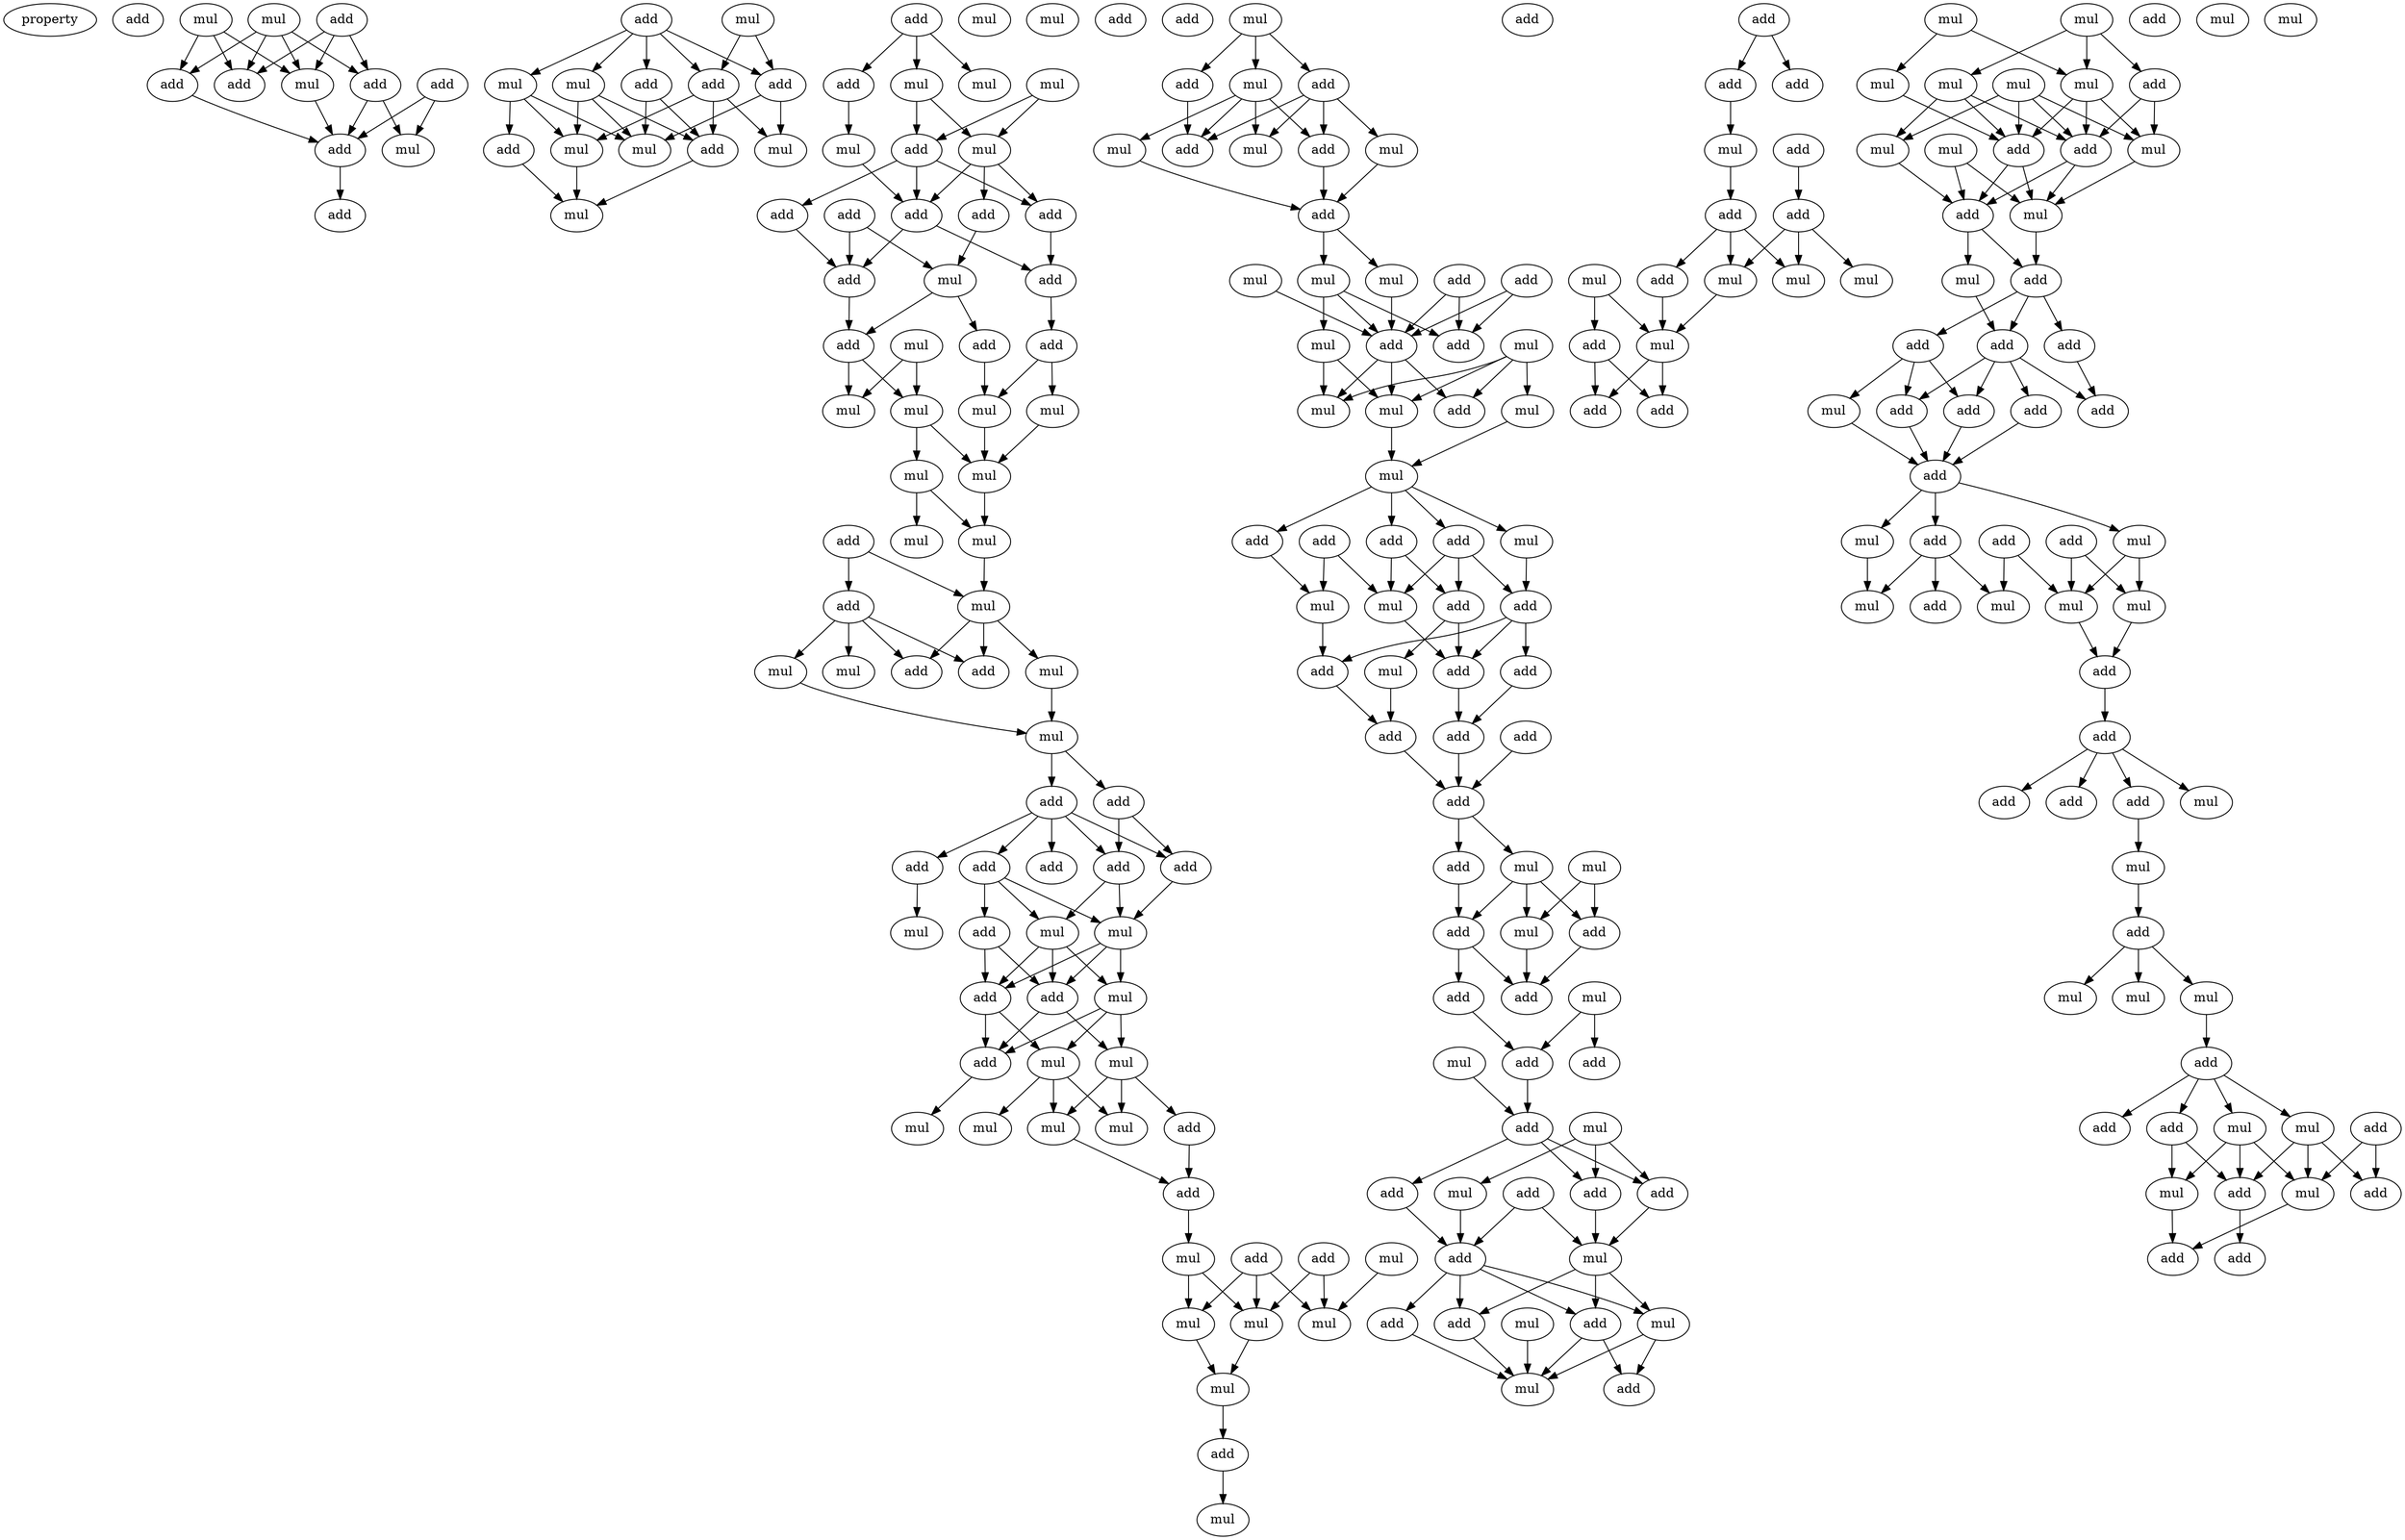 digraph {
    node [fontcolor=black]
    property [mul=2,lf=1.2]
    0 [ label = add ];
    1 [ label = mul ];
    2 [ label = add ];
    3 [ label = mul ];
    4 [ label = add ];
    5 [ label = add ];
    6 [ label = add ];
    7 [ label = mul ];
    8 [ label = add ];
    9 [ label = add ];
    10 [ label = mul ];
    11 [ label = add ];
    12 [ label = mul ];
    13 [ label = add ];
    14 [ label = add ];
    15 [ label = mul ];
    16 [ label = mul ];
    17 [ label = add ];
    18 [ label = add ];
    19 [ label = add ];
    20 [ label = add ];
    21 [ label = mul ];
    22 [ label = mul ];
    23 [ label = mul ];
    24 [ label = mul ];
    25 [ label = add ];
    26 [ label = mul ];
    27 [ label = mul ];
    28 [ label = add ];
    29 [ label = mul ];
    30 [ label = add ];
    31 [ label = mul ];
    32 [ label = mul ];
    33 [ label = add ];
    34 [ label = add ];
    35 [ label = add ];
    36 [ label = add ];
    37 [ label = add ];
    38 [ label = add ];
    39 [ label = mul ];
    40 [ label = add ];
    41 [ label = add ];
    42 [ label = add ];
    43 [ label = add ];
    44 [ label = mul ];
    45 [ label = mul ];
    46 [ label = mul ];
    47 [ label = mul ];
    48 [ label = mul ];
    49 [ label = mul ];
    50 [ label = mul ];
    51 [ label = mul ];
    52 [ label = mul ];
    53 [ label = add ];
    54 [ label = add ];
    55 [ label = mul ];
    56 [ label = add ];
    57 [ label = mul ];
    58 [ label = mul ];
    59 [ label = mul ];
    60 [ label = add ];
    61 [ label = mul ];
    62 [ label = add ];
    63 [ label = add ];
    64 [ label = add ];
    65 [ label = add ];
    66 [ label = add ];
    67 [ label = add ];
    68 [ label = add ];
    69 [ label = mul ];
    70 [ label = add ];
    71 [ label = mul ];
    72 [ label = mul ];
    73 [ label = mul ];
    74 [ label = add ];
    75 [ label = add ];
    76 [ label = mul ];
    77 [ label = mul ];
    78 [ label = add ];
    79 [ label = mul ];
    80 [ label = mul ];
    81 [ label = mul ];
    82 [ label = add ];
    83 [ label = mul ];
    84 [ label = add ];
    85 [ label = mul ];
    86 [ label = mul ];
    87 [ label = add ];
    88 [ label = add ];
    89 [ label = mul ];
    90 [ label = mul ];
    91 [ label = mul ];
    92 [ label = mul ];
    93 [ label = mul ];
    94 [ label = mul ];
    95 [ label = add ];
    96 [ label = add ];
    97 [ label = add ];
    98 [ label = mul ];
    99 [ label = mul ];
    100 [ label = add ];
    101 [ label = add ];
    102 [ label = mul ];
    103 [ label = add ];
    104 [ label = add ];
    105 [ label = mul ];
    106 [ label = mul ];
    107 [ label = mul ];
    108 [ label = add ];
    109 [ label = add ];
    110 [ label = mul ];
    111 [ label = mul ];
    112 [ label = add ];
    113 [ label = mul ];
    114 [ label = add ];
    115 [ label = mul ];
    116 [ label = mul ];
    117 [ label = add ];
    118 [ label = mul ];
    119 [ label = add ];
    120 [ label = mul ];
    121 [ label = mul ];
    122 [ label = mul ];
    123 [ label = add ];
    124 [ label = add ];
    125 [ label = mul ];
    126 [ label = add ];
    127 [ label = add ];
    128 [ label = mul ];
    129 [ label = add ];
    130 [ label = mul ];
    131 [ label = add ];
    132 [ label = mul ];
    133 [ label = add ];
    134 [ label = add ];
    135 [ label = add ];
    136 [ label = add ];
    137 [ label = add ];
    138 [ label = add ];
    139 [ label = add ];
    140 [ label = mul ];
    141 [ label = mul ];
    142 [ label = add ];
    143 [ label = add ];
    144 [ label = mul ];
    145 [ label = add ];
    146 [ label = add ];
    147 [ label = add ];
    148 [ label = mul ];
    149 [ label = add ];
    150 [ label = add ];
    151 [ label = add ];
    152 [ label = mul ];
    153 [ label = add ];
    154 [ label = mul ];
    155 [ label = add ];
    156 [ label = mul ];
    157 [ label = add ];
    158 [ label = add ];
    159 [ label = add ];
    160 [ label = add ];
    161 [ label = mul ];
    162 [ label = mul ];
    163 [ label = add ];
    164 [ label = add ];
    165 [ label = mul ];
    166 [ label = add ];
    167 [ label = mul ];
    168 [ label = add ];
    169 [ label = add ];
    170 [ label = add ];
    171 [ label = add ];
    172 [ label = mul ];
    173 [ label = add ];
    174 [ label = add ];
    175 [ label = add ];
    176 [ label = mul ];
    177 [ label = mul ];
    178 [ label = add ];
    179 [ label = mul ];
    180 [ label = mul ];
    181 [ label = add ];
    182 [ label = mul ];
    183 [ label = add ];
    184 [ label = add ];
    185 [ label = mul ];
    186 [ label = mul ];
    187 [ label = mul ];
    188 [ label = mul ];
    189 [ label = mul ];
    190 [ label = mul ];
    191 [ label = add ];
    192 [ label = mul ];
    193 [ label = mul ];
    194 [ label = add ];
    195 [ label = mul ];
    196 [ label = add ];
    197 [ label = add ];
    198 [ label = mul ];
    199 [ label = mul ];
    200 [ label = add ];
    201 [ label = add ];
    202 [ label = add ];
    203 [ label = add ];
    204 [ label = add ];
    205 [ label = add ];
    206 [ label = mul ];
    207 [ label = add ];
    208 [ label = add ];
    209 [ label = add ];
    210 [ label = mul ];
    211 [ label = add ];
    212 [ label = add ];
    213 [ label = add ];
    214 [ label = mul ];
    215 [ label = add ];
    216 [ label = mul ];
    217 [ label = mul ];
    218 [ label = mul ];
    219 [ label = mul ];
    220 [ label = add ];
    221 [ label = add ];
    222 [ label = add ];
    223 [ label = mul ];
    224 [ label = add ];
    225 [ label = add ];
    226 [ label = add ];
    227 [ label = mul ];
    228 [ label = mul ];
    229 [ label = add ];
    230 [ label = mul ];
    231 [ label = mul ];
    232 [ label = mul ];
    233 [ label = mul ];
    234 [ label = add ];
    235 [ label = add ];
    236 [ label = add ];
    237 [ label = add ];
    238 [ label = mul ];
    239 [ label = mul ];
    240 [ label = add ];
    241 [ label = mul ];
    242 [ label = add ];
    243 [ label = mul ];
    244 [ label = add ];
    245 [ label = add ];
    1 -> 5 [ name = 0 ];
    1 -> 6 [ name = 1 ];
    1 -> 7 [ name = 2 ];
    2 -> 6 [ name = 3 ];
    2 -> 7 [ name = 4 ];
    2 -> 8 [ name = 5 ];
    3 -> 5 [ name = 6 ];
    3 -> 6 [ name = 7 ];
    3 -> 7 [ name = 8 ];
    3 -> 8 [ name = 9 ];
    4 -> 9 [ name = 10 ];
    4 -> 10 [ name = 11 ];
    5 -> 9 [ name = 12 ];
    7 -> 9 [ name = 13 ];
    8 -> 9 [ name = 14 ];
    8 -> 10 [ name = 15 ];
    9 -> 11 [ name = 16 ];
    12 -> 17 [ name = 17 ];
    12 -> 18 [ name = 18 ];
    13 -> 14 [ name = 19 ];
    13 -> 15 [ name = 20 ];
    13 -> 16 [ name = 21 ];
    13 -> 17 [ name = 22 ];
    13 -> 18 [ name = 23 ];
    14 -> 20 [ name = 24 ];
    14 -> 22 [ name = 25 ];
    15 -> 19 [ name = 26 ];
    15 -> 21 [ name = 27 ];
    15 -> 22 [ name = 28 ];
    16 -> 20 [ name = 29 ];
    16 -> 21 [ name = 30 ];
    16 -> 22 [ name = 31 ];
    17 -> 20 [ name = 32 ];
    17 -> 21 [ name = 33 ];
    17 -> 23 [ name = 34 ];
    18 -> 22 [ name = 35 ];
    18 -> 23 [ name = 36 ];
    19 -> 24 [ name = 37 ];
    20 -> 24 [ name = 38 ];
    21 -> 24 [ name = 39 ];
    25 -> 26 [ name = 40 ];
    25 -> 28 [ name = 41 ];
    25 -> 29 [ name = 42 ];
    27 -> 30 [ name = 43 ];
    27 -> 32 [ name = 44 ];
    28 -> 31 [ name = 45 ];
    29 -> 30 [ name = 46 ];
    29 -> 32 [ name = 47 ];
    30 -> 34 [ name = 48 ];
    30 -> 35 [ name = 49 ];
    30 -> 37 [ name = 50 ];
    31 -> 34 [ name = 51 ];
    32 -> 34 [ name = 52 ];
    32 -> 35 [ name = 53 ];
    32 -> 36 [ name = 54 ];
    33 -> 38 [ name = 55 ];
    33 -> 39 [ name = 56 ];
    34 -> 38 [ name = 57 ];
    34 -> 40 [ name = 58 ];
    35 -> 40 [ name = 59 ];
    36 -> 39 [ name = 60 ];
    37 -> 38 [ name = 61 ];
    38 -> 43 [ name = 62 ];
    39 -> 42 [ name = 63 ];
    39 -> 43 [ name = 64 ];
    40 -> 41 [ name = 65 ];
    41 -> 46 [ name = 66 ];
    41 -> 47 [ name = 67 ];
    42 -> 47 [ name = 68 ];
    43 -> 45 [ name = 69 ];
    43 -> 48 [ name = 70 ];
    44 -> 45 [ name = 71 ];
    44 -> 48 [ name = 72 ];
    46 -> 50 [ name = 73 ];
    47 -> 50 [ name = 74 ];
    48 -> 49 [ name = 75 ];
    48 -> 50 [ name = 76 ];
    49 -> 51 [ name = 77 ];
    49 -> 52 [ name = 78 ];
    50 -> 52 [ name = 79 ];
    52 -> 55 [ name = 80 ];
    53 -> 54 [ name = 81 ];
    53 -> 55 [ name = 82 ];
    54 -> 56 [ name = 83 ];
    54 -> 57 [ name = 84 ];
    54 -> 59 [ name = 85 ];
    54 -> 60 [ name = 86 ];
    55 -> 56 [ name = 87 ];
    55 -> 58 [ name = 88 ];
    55 -> 60 [ name = 89 ];
    58 -> 61 [ name = 90 ];
    59 -> 61 [ name = 91 ];
    61 -> 62 [ name = 92 ];
    61 -> 63 [ name = 93 ];
    62 -> 64 [ name = 94 ];
    62 -> 65 [ name = 95 ];
    62 -> 66 [ name = 96 ];
    62 -> 67 [ name = 97 ];
    62 -> 68 [ name = 98 ];
    63 -> 64 [ name = 99 ];
    63 -> 67 [ name = 100 ];
    64 -> 71 [ name = 101 ];
    64 -> 72 [ name = 102 ];
    66 -> 69 [ name = 103 ];
    67 -> 71 [ name = 104 ];
    68 -> 70 [ name = 105 ];
    68 -> 71 [ name = 106 ];
    68 -> 72 [ name = 107 ];
    70 -> 74 [ name = 108 ];
    70 -> 75 [ name = 109 ];
    71 -> 73 [ name = 110 ];
    71 -> 74 [ name = 111 ];
    71 -> 75 [ name = 112 ];
    72 -> 73 [ name = 113 ];
    72 -> 74 [ name = 114 ];
    72 -> 75 [ name = 115 ];
    73 -> 76 [ name = 116 ];
    73 -> 77 [ name = 117 ];
    73 -> 78 [ name = 118 ];
    74 -> 76 [ name = 119 ];
    74 -> 78 [ name = 120 ];
    75 -> 77 [ name = 121 ];
    75 -> 78 [ name = 122 ];
    76 -> 80 [ name = 123 ];
    76 -> 81 [ name = 124 ];
    76 -> 82 [ name = 125 ];
    77 -> 79 [ name = 126 ];
    77 -> 80 [ name = 127 ];
    77 -> 81 [ name = 128 ];
    78 -> 83 [ name = 129 ];
    80 -> 84 [ name = 130 ];
    82 -> 84 [ name = 131 ];
    84 -> 86 [ name = 132 ];
    85 -> 92 [ name = 133 ];
    86 -> 89 [ name = 134 ];
    86 -> 91 [ name = 135 ];
    87 -> 89 [ name = 136 ];
    87 -> 92 [ name = 137 ];
    88 -> 89 [ name = 138 ];
    88 -> 91 [ name = 139 ];
    88 -> 92 [ name = 140 ];
    89 -> 93 [ name = 141 ];
    91 -> 93 [ name = 142 ];
    93 -> 95 [ name = 143 ];
    95 -> 98 [ name = 144 ];
    99 -> 100 [ name = 145 ];
    99 -> 101 [ name = 146 ];
    99 -> 102 [ name = 147 ];
    100 -> 103 [ name = 148 ];
    100 -> 104 [ name = 149 ];
    100 -> 106 [ name = 150 ];
    100 -> 107 [ name = 151 ];
    101 -> 104 [ name = 152 ];
    102 -> 103 [ name = 153 ];
    102 -> 104 [ name = 154 ];
    102 -> 105 [ name = 155 ];
    102 -> 107 [ name = 156 ];
    103 -> 108 [ name = 157 ];
    105 -> 108 [ name = 158 ];
    106 -> 108 [ name = 159 ];
    108 -> 110 [ name = 160 ];
    108 -> 113 [ name = 161 ];
    109 -> 114 [ name = 162 ];
    109 -> 117 [ name = 163 ];
    110 -> 114 [ name = 164 ];
    111 -> 114 [ name = 165 ];
    112 -> 114 [ name = 166 ];
    112 -> 117 [ name = 167 ];
    113 -> 114 [ name = 168 ];
    113 -> 116 [ name = 169 ];
    113 -> 117 [ name = 170 ];
    114 -> 118 [ name = 171 ];
    114 -> 119 [ name = 172 ];
    114 -> 121 [ name = 173 ];
    115 -> 118 [ name = 174 ];
    115 -> 119 [ name = 175 ];
    115 -> 120 [ name = 176 ];
    115 -> 121 [ name = 177 ];
    116 -> 118 [ name = 178 ];
    116 -> 121 [ name = 179 ];
    120 -> 122 [ name = 180 ];
    121 -> 122 [ name = 181 ];
    122 -> 123 [ name = 182 ];
    122 -> 125 [ name = 183 ];
    122 -> 126 [ name = 184 ];
    122 -> 127 [ name = 185 ];
    123 -> 129 [ name = 186 ];
    123 -> 130 [ name = 187 ];
    123 -> 131 [ name = 188 ];
    124 -> 128 [ name = 189 ];
    124 -> 130 [ name = 190 ];
    125 -> 131 [ name = 191 ];
    126 -> 128 [ name = 192 ];
    127 -> 129 [ name = 193 ];
    127 -> 130 [ name = 194 ];
    128 -> 134 [ name = 195 ];
    129 -> 132 [ name = 196 ];
    129 -> 133 [ name = 197 ];
    130 -> 133 [ name = 198 ];
    131 -> 133 [ name = 199 ];
    131 -> 134 [ name = 200 ];
    131 -> 135 [ name = 201 ];
    132 -> 138 [ name = 202 ];
    133 -> 136 [ name = 203 ];
    134 -> 138 [ name = 204 ];
    135 -> 136 [ name = 205 ];
    136 -> 139 [ name = 206 ];
    137 -> 139 [ name = 207 ];
    138 -> 139 [ name = 208 ];
    139 -> 140 [ name = 209 ];
    139 -> 142 [ name = 210 ];
    140 -> 143 [ name = 211 ];
    140 -> 144 [ name = 212 ];
    140 -> 146 [ name = 213 ];
    141 -> 144 [ name = 214 ];
    141 -> 146 [ name = 215 ];
    142 -> 143 [ name = 216 ];
    143 -> 147 [ name = 217 ];
    143 -> 149 [ name = 218 ];
    144 -> 147 [ name = 219 ];
    146 -> 147 [ name = 220 ];
    148 -> 150 [ name = 221 ];
    148 -> 151 [ name = 222 ];
    149 -> 151 [ name = 223 ];
    151 -> 153 [ name = 224 ];
    152 -> 153 [ name = 225 ];
    153 -> 157 [ name = 226 ];
    153 -> 158 [ name = 227 ];
    153 -> 159 [ name = 228 ];
    154 -> 156 [ name = 229 ];
    154 -> 158 [ name = 230 ];
    154 -> 159 [ name = 231 ];
    155 -> 160 [ name = 232 ];
    155 -> 161 [ name = 233 ];
    156 -> 160 [ name = 234 ];
    157 -> 160 [ name = 235 ];
    158 -> 161 [ name = 236 ];
    159 -> 161 [ name = 237 ];
    160 -> 163 [ name = 238 ];
    160 -> 164 [ name = 239 ];
    160 -> 165 [ name = 240 ];
    160 -> 166 [ name = 241 ];
    161 -> 163 [ name = 242 ];
    161 -> 165 [ name = 243 ];
    161 -> 166 [ name = 244 ];
    162 -> 167 [ name = 245 ];
    163 -> 167 [ name = 246 ];
    163 -> 168 [ name = 247 ];
    164 -> 167 [ name = 248 ];
    165 -> 167 [ name = 249 ];
    165 -> 168 [ name = 250 ];
    166 -> 167 [ name = 251 ];
    169 -> 170 [ name = 252 ];
    169 -> 171 [ name = 253 ];
    170 -> 172 [ name = 254 ];
    172 -> 175 [ name = 255 ];
    173 -> 174 [ name = 256 ];
    174 -> 176 [ name = 257 ];
    174 -> 179 [ name = 258 ];
    174 -> 180 [ name = 259 ];
    175 -> 178 [ name = 260 ];
    175 -> 179 [ name = 261 ];
    175 -> 180 [ name = 262 ];
    177 -> 181 [ name = 263 ];
    177 -> 182 [ name = 264 ];
    178 -> 182 [ name = 265 ];
    179 -> 182 [ name = 266 ];
    181 -> 183 [ name = 267 ];
    181 -> 184 [ name = 268 ];
    182 -> 183 [ name = 269 ];
    182 -> 184 [ name = 270 ];
    185 -> 187 [ name = 271 ];
    185 -> 188 [ name = 272 ];
    186 -> 188 [ name = 273 ];
    186 -> 189 [ name = 274 ];
    186 -> 191 [ name = 275 ];
    187 -> 194 [ name = 276 ];
    188 -> 192 [ name = 277 ];
    188 -> 194 [ name = 278 ];
    188 -> 196 [ name = 279 ];
    189 -> 194 [ name = 280 ];
    189 -> 195 [ name = 281 ];
    189 -> 196 [ name = 282 ];
    190 -> 192 [ name = 283 ];
    190 -> 194 [ name = 284 ];
    190 -> 195 [ name = 285 ];
    190 -> 196 [ name = 286 ];
    191 -> 192 [ name = 287 ];
    191 -> 196 [ name = 288 ];
    192 -> 198 [ name = 289 ];
    193 -> 197 [ name = 290 ];
    193 -> 198 [ name = 291 ];
    194 -> 197 [ name = 292 ];
    194 -> 198 [ name = 293 ];
    195 -> 197 [ name = 294 ];
    196 -> 197 [ name = 295 ];
    196 -> 198 [ name = 296 ];
    197 -> 199 [ name = 297 ];
    197 -> 200 [ name = 298 ];
    198 -> 200 [ name = 299 ];
    199 -> 201 [ name = 300 ];
    200 -> 201 [ name = 301 ];
    200 -> 202 [ name = 302 ];
    200 -> 203 [ name = 303 ];
    201 -> 204 [ name = 304 ];
    201 -> 205 [ name = 305 ];
    201 -> 207 [ name = 306 ];
    201 -> 208 [ name = 307 ];
    202 -> 204 [ name = 308 ];
    202 -> 205 [ name = 309 ];
    202 -> 206 [ name = 310 ];
    203 -> 207 [ name = 311 ];
    204 -> 209 [ name = 312 ];
    205 -> 209 [ name = 313 ];
    206 -> 209 [ name = 314 ];
    208 -> 209 [ name = 315 ];
    209 -> 210 [ name = 316 ];
    209 -> 213 [ name = 317 ];
    209 -> 214 [ name = 318 ];
    210 -> 217 [ name = 319 ];
    211 -> 218 [ name = 320 ];
    211 -> 219 [ name = 321 ];
    212 -> 216 [ name = 322 ];
    212 -> 218 [ name = 323 ];
    213 -> 215 [ name = 324 ];
    213 -> 217 [ name = 325 ];
    213 -> 219 [ name = 326 ];
    214 -> 216 [ name = 327 ];
    214 -> 218 [ name = 328 ];
    216 -> 220 [ name = 329 ];
    218 -> 220 [ name = 330 ];
    220 -> 222 [ name = 331 ];
    222 -> 224 [ name = 332 ];
    222 -> 225 [ name = 333 ];
    222 -> 226 [ name = 334 ];
    222 -> 227 [ name = 335 ];
    226 -> 228 [ name = 336 ];
    228 -> 229 [ name = 337 ];
    229 -> 230 [ name = 338 ];
    229 -> 231 [ name = 339 ];
    229 -> 232 [ name = 340 ];
    232 -> 234 [ name = 341 ];
    234 -> 235 [ name = 342 ];
    234 -> 236 [ name = 343 ];
    234 -> 238 [ name = 344 ];
    234 -> 239 [ name = 345 ];
    236 -> 241 [ name = 346 ];
    236 -> 242 [ name = 347 ];
    237 -> 240 [ name = 348 ];
    237 -> 243 [ name = 349 ];
    238 -> 241 [ name = 350 ];
    238 -> 242 [ name = 351 ];
    238 -> 243 [ name = 352 ];
    239 -> 240 [ name = 353 ];
    239 -> 242 [ name = 354 ];
    239 -> 243 [ name = 355 ];
    241 -> 245 [ name = 356 ];
    242 -> 244 [ name = 357 ];
    243 -> 245 [ name = 358 ];
}
